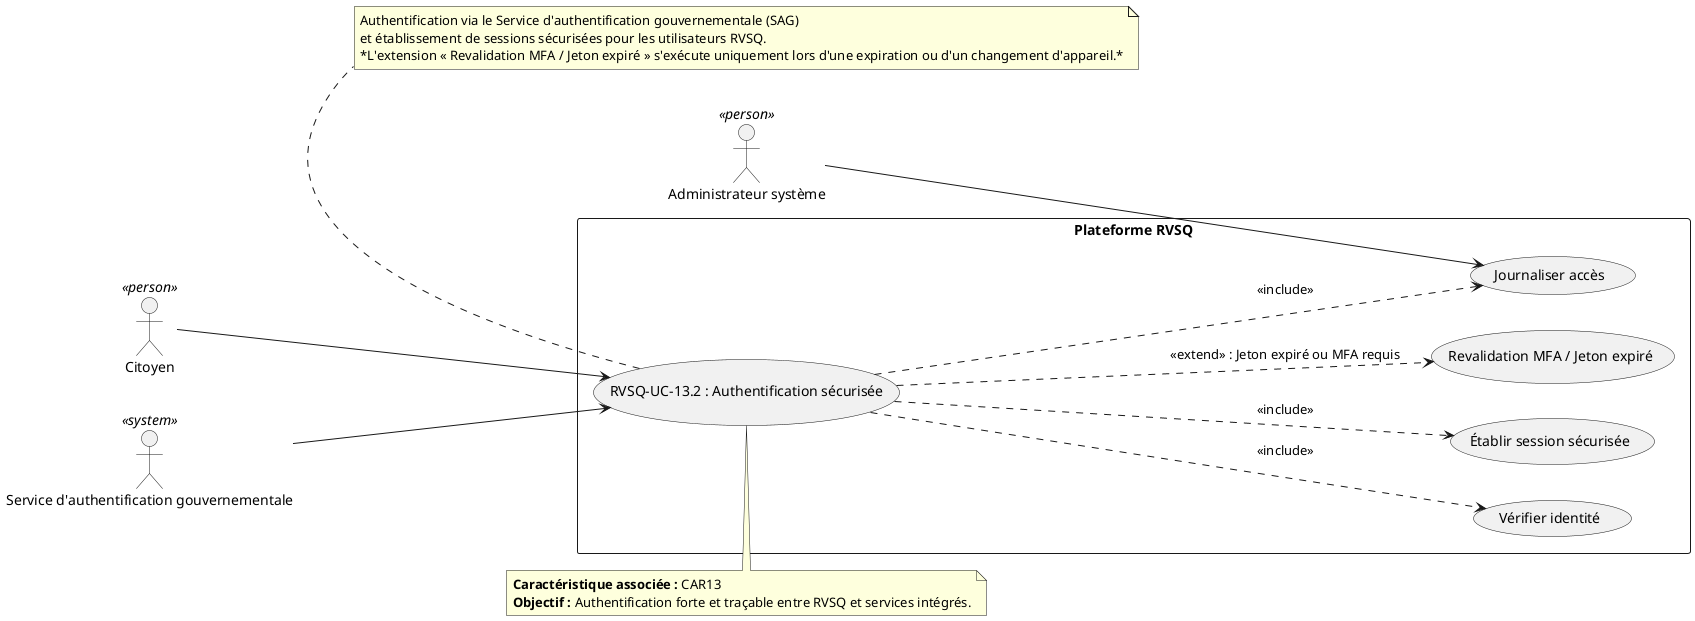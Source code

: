 @startuml RVSQ-UC-13_2_Authentification_Securisee
left to right direction

' --- Acteurs humains
actor "Citoyen" as Citoyen <<person>>
actor "Administrateur système" as Admin <<person>>

' --- Acteur système externe
actor "Service d'authentification gouvernementale" as SAG <<system>>

rectangle "Plateforme RVSQ" {
  usecase "RVSQ-UC-13.2 : Authentification sécurisée" as UC132
  usecase "Vérifier identité" as UC132_A
  usecase "Établir session sécurisée" as UC132_B
  usecase "Journaliser accès" as UC132_C
  usecase "Revalidation MFA / Jeton expiré" as UC132_D
}

SAG --> UC132
Citoyen --> UC132
Admin --> UC132_C

' --- Inclusions principales
UC132 ..> UC132_A : <<include>>
UC132 ..> UC132_B : <<include>>
UC132 ..> UC132_C : <<include>>

' --- Extension conditionnelle
UC132 ..> UC132_D : <<extend>> : Jeton expiré ou MFA requis

note top of UC132
  **Caractéristique associée :** CAR13
  **Objectif :** Authentification forte et traçable entre RVSQ et services intégrés.
end note

note bottom of UC132
  Authentification via le Service d'authentification gouvernementale (SAG)
  et établissement de sessions sécurisées pour les utilisateurs RVSQ.
  *L'extension « Revalidation MFA / Jeton expiré » s'exécute uniquement lors d'une expiration ou d'un changement d'appareil.*
end note
@enduml
